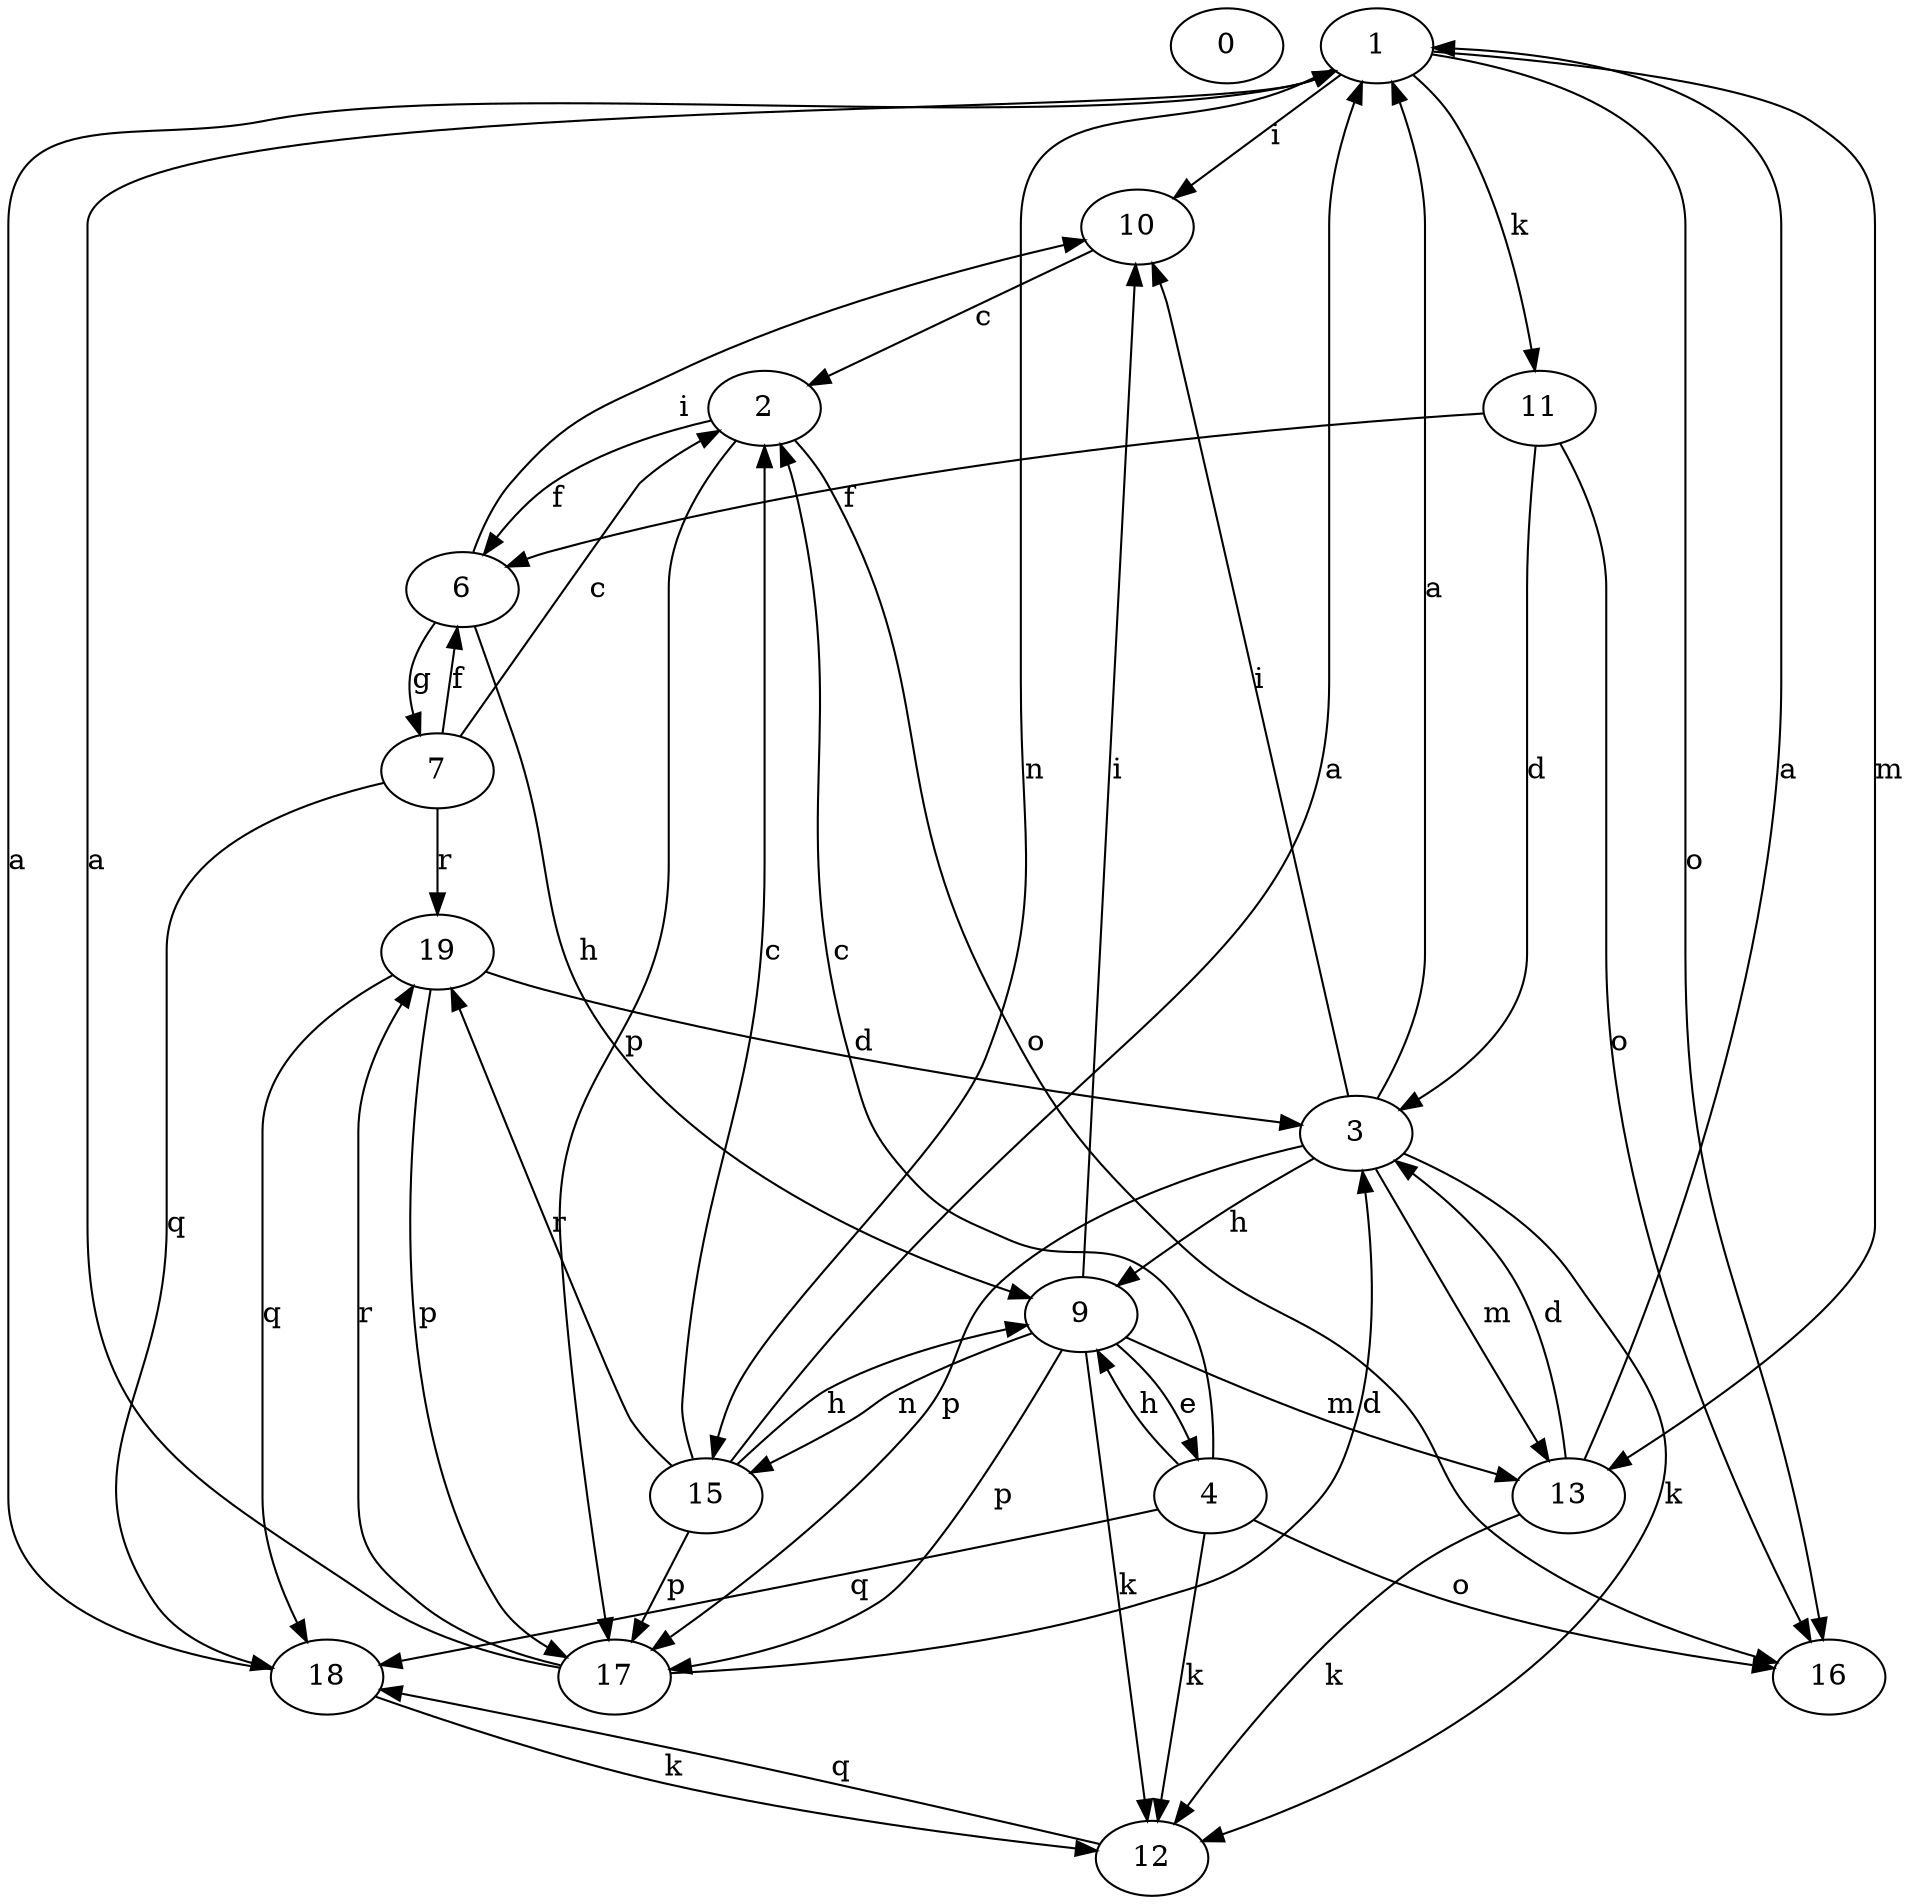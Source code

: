 strict digraph  {
0;
1;
2;
3;
4;
6;
7;
9;
10;
11;
12;
13;
15;
16;
17;
18;
19;
1 -> 10  [label=i];
1 -> 11  [label=k];
1 -> 13  [label=m];
1 -> 15  [label=n];
1 -> 16  [label=o];
2 -> 6  [label=f];
2 -> 16  [label=o];
2 -> 17  [label=p];
3 -> 1  [label=a];
3 -> 9  [label=h];
3 -> 10  [label=i];
3 -> 12  [label=k];
3 -> 13  [label=m];
3 -> 17  [label=p];
4 -> 2  [label=c];
4 -> 9  [label=h];
4 -> 12  [label=k];
4 -> 16  [label=o];
4 -> 18  [label=q];
6 -> 7  [label=g];
6 -> 9  [label=h];
6 -> 10  [label=i];
7 -> 2  [label=c];
7 -> 6  [label=f];
7 -> 18  [label=q];
7 -> 19  [label=r];
9 -> 4  [label=e];
9 -> 10  [label=i];
9 -> 12  [label=k];
9 -> 13  [label=m];
9 -> 15  [label=n];
9 -> 17  [label=p];
10 -> 2  [label=c];
11 -> 3  [label=d];
11 -> 6  [label=f];
11 -> 16  [label=o];
12 -> 18  [label=q];
13 -> 1  [label=a];
13 -> 3  [label=d];
13 -> 12  [label=k];
15 -> 1  [label=a];
15 -> 2  [label=c];
15 -> 9  [label=h];
15 -> 17  [label=p];
15 -> 19  [label=r];
17 -> 1  [label=a];
17 -> 3  [label=d];
17 -> 19  [label=r];
18 -> 1  [label=a];
18 -> 12  [label=k];
19 -> 3  [label=d];
19 -> 17  [label=p];
19 -> 18  [label=q];
}
